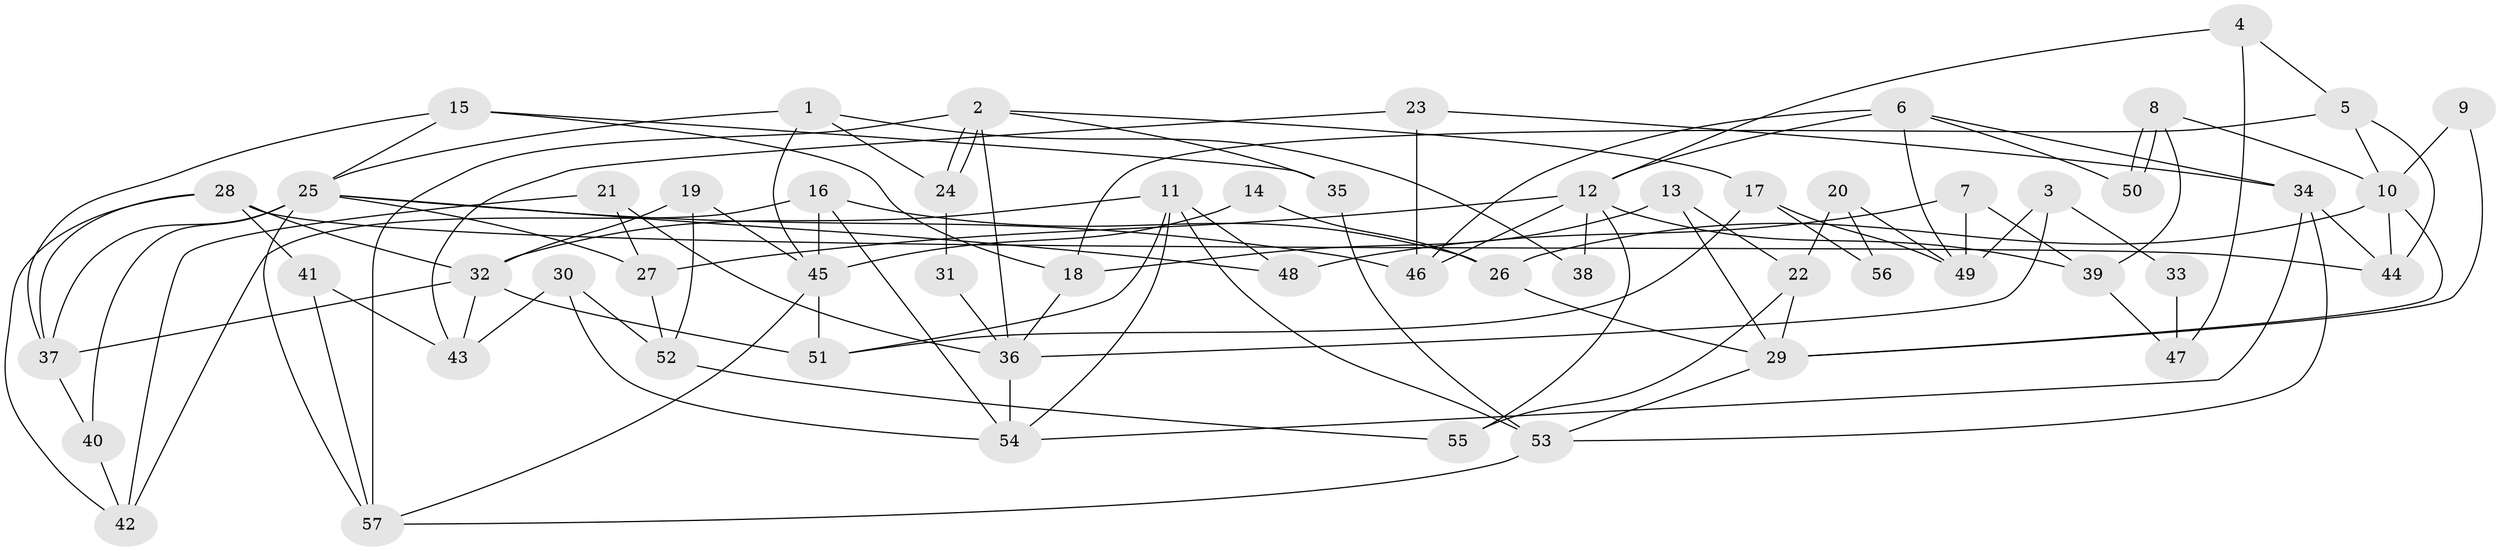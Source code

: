 // coarse degree distribution, {4: 0.17647058823529413, 9: 0.029411764705882353, 3: 0.23529411764705882, 6: 0.14705882352941177, 5: 0.11764705882352941, 2: 0.08823529411764706, 7: 0.14705882352941177, 8: 0.058823529411764705}
// Generated by graph-tools (version 1.1) at 2025/41/03/06/25 10:41:57]
// undirected, 57 vertices, 114 edges
graph export_dot {
graph [start="1"]
  node [color=gray90,style=filled];
  1;
  2;
  3;
  4;
  5;
  6;
  7;
  8;
  9;
  10;
  11;
  12;
  13;
  14;
  15;
  16;
  17;
  18;
  19;
  20;
  21;
  22;
  23;
  24;
  25;
  26;
  27;
  28;
  29;
  30;
  31;
  32;
  33;
  34;
  35;
  36;
  37;
  38;
  39;
  40;
  41;
  42;
  43;
  44;
  45;
  46;
  47;
  48;
  49;
  50;
  51;
  52;
  53;
  54;
  55;
  56;
  57;
  1 -- 25;
  1 -- 45;
  1 -- 24;
  1 -- 38;
  2 -- 24;
  2 -- 24;
  2 -- 35;
  2 -- 17;
  2 -- 36;
  2 -- 57;
  3 -- 36;
  3 -- 49;
  3 -- 33;
  4 -- 12;
  4 -- 5;
  4 -- 47;
  5 -- 44;
  5 -- 18;
  5 -- 10;
  6 -- 34;
  6 -- 12;
  6 -- 46;
  6 -- 49;
  6 -- 50;
  7 -- 48;
  7 -- 49;
  7 -- 39;
  8 -- 50;
  8 -- 50;
  8 -- 10;
  8 -- 39;
  9 -- 29;
  9 -- 10;
  10 -- 26;
  10 -- 29;
  10 -- 44;
  11 -- 32;
  11 -- 54;
  11 -- 48;
  11 -- 51;
  11 -- 53;
  12 -- 39;
  12 -- 55;
  12 -- 27;
  12 -- 38;
  12 -- 46;
  13 -- 18;
  13 -- 29;
  13 -- 22;
  14 -- 45;
  14 -- 26;
  15 -- 25;
  15 -- 37;
  15 -- 18;
  15 -- 35;
  16 -- 42;
  16 -- 54;
  16 -- 26;
  16 -- 45;
  17 -- 51;
  17 -- 49;
  17 -- 56;
  18 -- 36;
  19 -- 32;
  19 -- 45;
  19 -- 52;
  20 -- 22;
  20 -- 49;
  20 -- 56;
  21 -- 36;
  21 -- 27;
  21 -- 42;
  22 -- 29;
  22 -- 55;
  23 -- 46;
  23 -- 34;
  23 -- 43;
  24 -- 31;
  25 -- 37;
  25 -- 46;
  25 -- 27;
  25 -- 40;
  25 -- 48;
  25 -- 57;
  26 -- 29;
  27 -- 52;
  28 -- 37;
  28 -- 32;
  28 -- 41;
  28 -- 42;
  28 -- 44;
  29 -- 53;
  30 -- 52;
  30 -- 43;
  30 -- 54;
  31 -- 36;
  32 -- 51;
  32 -- 43;
  32 -- 37;
  33 -- 47;
  34 -- 53;
  34 -- 44;
  34 -- 54;
  35 -- 53;
  36 -- 54;
  37 -- 40;
  39 -- 47;
  40 -- 42;
  41 -- 57;
  41 -- 43;
  45 -- 57;
  45 -- 51;
  52 -- 55;
  53 -- 57;
}
